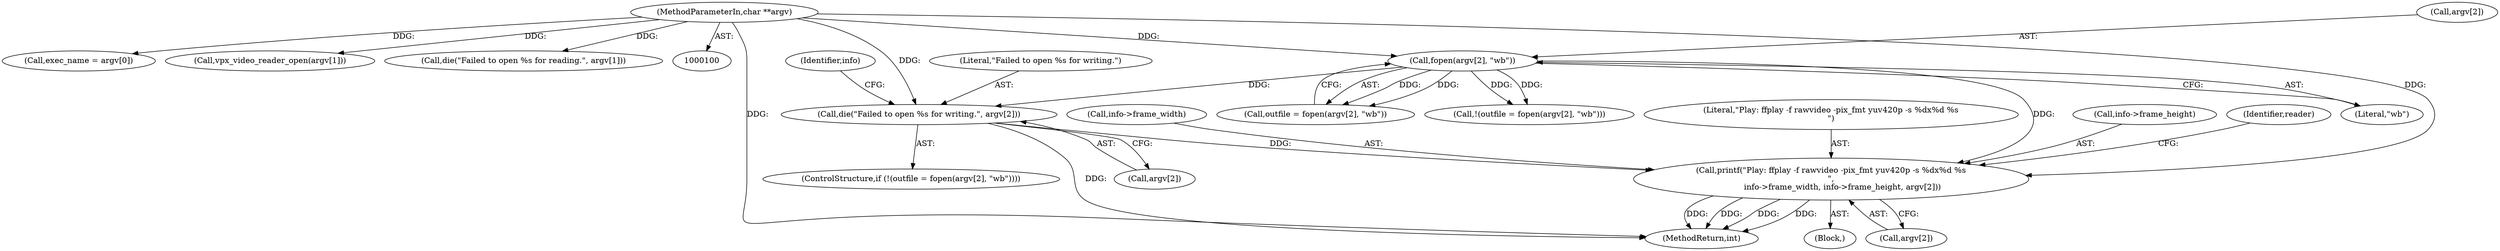 digraph "0_Android_5a9753fca56f0eeb9f61e342b2fccffc364f9426_12@pointer" {
"1000258" [label="(Call,printf(\"Play: ffplay -f rawvideo -pix_fmt yuv420p -s %dx%d %s\n\",\n         info->frame_width, info->frame_height, argv[2]))"];
"1000154" [label="(Call,fopen(argv[2], \"wb\"))"];
"1000102" [label="(MethodParameterIn,char **argv)"];
"1000159" [label="(Call,die(\"Failed to open %s for writing.\", argv[2]))"];
"1000151" [label="(Call,!(outfile = fopen(argv[2], \"wb\")))"];
"1000150" [label="(ControlStructure,if (!(outfile = fopen(argv[2], \"wb\"))))"];
"1000155" [label="(Call,argv[2])"];
"1000154" [label="(Call,fopen(argv[2], \"wb\"))"];
"1000161" [label="(Call,argv[2])"];
"1000263" [label="(Call,info->frame_height)"];
"1000266" [label="(Call,argv[2])"];
"1000275" [label="(MethodReturn,int)"];
"1000270" [label="(Identifier,reader)"];
"1000160" [label="(Literal,\"Failed to open %s for writing.\")"];
"1000159" [label="(Call,die(\"Failed to open %s for writing.\", argv[2]))"];
"1000103" [label="(Block,)"];
"1000260" [label="(Call,info->frame_width)"];
"1000102" [label="(MethodParameterIn,char **argv)"];
"1000258" [label="(Call,printf(\"Play: ffplay -f rawvideo -pix_fmt yuv420p -s %dx%d %s\n\",\n         info->frame_width, info->frame_height, argv[2]))"];
"1000165" [label="(Identifier,info)"];
"1000125" [label="(Call,exec_name = argv[0])"];
"1000138" [label="(Call,vpx_video_reader_open(argv[1]))"];
"1000145" [label="(Call,die(\"Failed to open %s for reading.\", argv[1]))"];
"1000152" [label="(Call,outfile = fopen(argv[2], \"wb\"))"];
"1000158" [label="(Literal,\"wb\")"];
"1000259" [label="(Literal,\"Play: ffplay -f rawvideo -pix_fmt yuv420p -s %dx%d %s\n\")"];
"1000258" -> "1000103"  [label="AST: "];
"1000258" -> "1000266"  [label="CFG: "];
"1000259" -> "1000258"  [label="AST: "];
"1000260" -> "1000258"  [label="AST: "];
"1000263" -> "1000258"  [label="AST: "];
"1000266" -> "1000258"  [label="AST: "];
"1000270" -> "1000258"  [label="CFG: "];
"1000258" -> "1000275"  [label="DDG: "];
"1000258" -> "1000275"  [label="DDG: "];
"1000258" -> "1000275"  [label="DDG: "];
"1000258" -> "1000275"  [label="DDG: "];
"1000154" -> "1000258"  [label="DDG: "];
"1000159" -> "1000258"  [label="DDG: "];
"1000102" -> "1000258"  [label="DDG: "];
"1000154" -> "1000152"  [label="AST: "];
"1000154" -> "1000158"  [label="CFG: "];
"1000155" -> "1000154"  [label="AST: "];
"1000158" -> "1000154"  [label="AST: "];
"1000152" -> "1000154"  [label="CFG: "];
"1000154" -> "1000151"  [label="DDG: "];
"1000154" -> "1000151"  [label="DDG: "];
"1000154" -> "1000152"  [label="DDG: "];
"1000154" -> "1000152"  [label="DDG: "];
"1000102" -> "1000154"  [label="DDG: "];
"1000154" -> "1000159"  [label="DDG: "];
"1000102" -> "1000100"  [label="AST: "];
"1000102" -> "1000275"  [label="DDG: "];
"1000102" -> "1000125"  [label="DDG: "];
"1000102" -> "1000138"  [label="DDG: "];
"1000102" -> "1000145"  [label="DDG: "];
"1000102" -> "1000159"  [label="DDG: "];
"1000159" -> "1000150"  [label="AST: "];
"1000159" -> "1000161"  [label="CFG: "];
"1000160" -> "1000159"  [label="AST: "];
"1000161" -> "1000159"  [label="AST: "];
"1000165" -> "1000159"  [label="CFG: "];
"1000159" -> "1000275"  [label="DDG: "];
}
